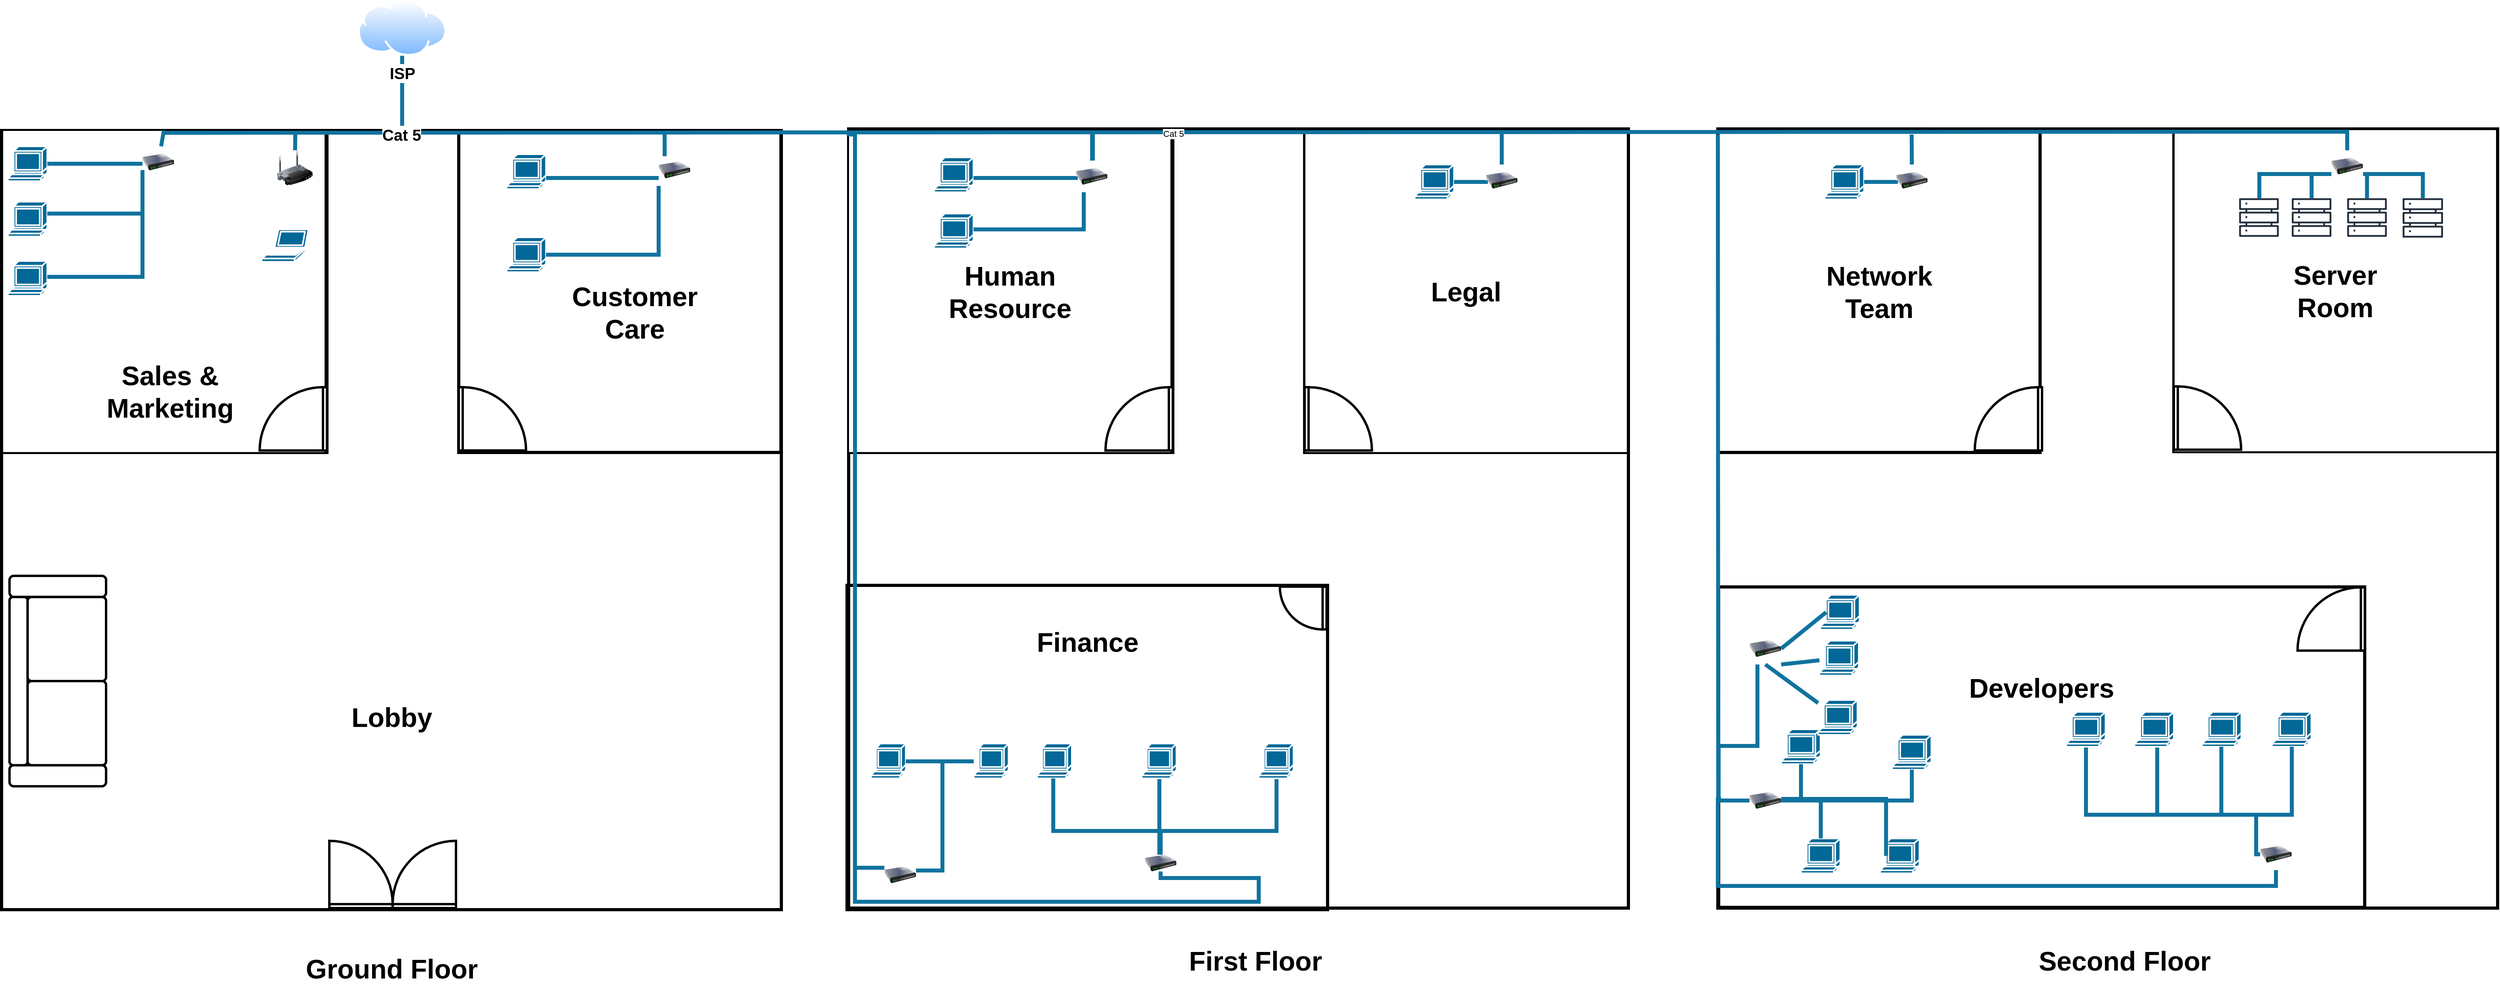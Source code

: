 <mxfile version="24.7.16">
  <diagram name="Page-1" id="4bd5d27a-524c-7e24-5d5f-89a86ee4fca1">
    <mxGraphModel dx="568" dy="-1425" grid="1" gridSize="10" guides="1" tooltips="1" connect="1" arrows="1" fold="1" page="1" pageScale="1" pageWidth="1100" pageHeight="850" background="none" math="0" shadow="0">
      <root>
        <mxCell id="0" />
        <mxCell id="1" parent="0" />
        <mxCell id="ibsxyXEcNVTKywFEW7vz-4" value="" style="whiteSpace=wrap;html=1;aspect=fixed;strokeWidth=4;" parent="1" vertex="1">
          <mxGeometry x="502" y="2035" width="985" height="985" as="geometry" />
        </mxCell>
        <mxCell id="ibsxyXEcNVTKywFEW7vz-26" value="" style="group;strokeWidth=4;strokeColor=default;" parent="1" vertex="1" connectable="0">
          <mxGeometry x="1079.5" y="2035" width="407.5" height="407" as="geometry" />
        </mxCell>
        <mxCell id="ibsxyXEcNVTKywFEW7vz-7" value="" style="whiteSpace=wrap;html=1;aspect=fixed;strokeWidth=4;" parent="ibsxyXEcNVTKywFEW7vz-26" vertex="1">
          <mxGeometry width="407" height="407" as="geometry" />
        </mxCell>
        <mxCell id="ibsxyXEcNVTKywFEW7vz-25" value="" style="verticalLabelPosition=bottom;html=1;verticalAlign=top;align=center;shape=mxgraph.floorplan.doorLeft;aspect=fixed;rotation=-90;strokeWidth=3;" parent="ibsxyXEcNVTKywFEW7vz-26" vertex="1">
          <mxGeometry x="2.5" y="322" width="80" height="85" as="geometry" />
        </mxCell>
        <mxCell id="ibsxyXEcNVTKywFEW7vz-81" value="" style="shape=mxgraph.cisco.computers_and_peripherals.terminal;html=1;pointerEvents=1;dashed=0;fillColor=#036897;strokeColor=#ffffff;strokeWidth=2;verticalLabelPosition=bottom;verticalAlign=top;align=center;outlineConnect=0;" parent="ibsxyXEcNVTKywFEW7vz-26" vertex="1">
          <mxGeometry x="60.5" y="135" width="49.7" height="44" as="geometry" />
        </mxCell>
        <mxCell id="ibsxyXEcNVTKywFEW7vz-82" value="" style="shape=mxgraph.cisco.computers_and_peripherals.terminal;html=1;pointerEvents=1;dashed=0;fillColor=#036897;strokeColor=#ffffff;strokeWidth=2;verticalLabelPosition=bottom;verticalAlign=top;align=center;outlineConnect=0;" parent="ibsxyXEcNVTKywFEW7vz-26" vertex="1">
          <mxGeometry x="60.5" y="30" width="49.7" height="44" as="geometry" />
        </mxCell>
        <mxCell id="ibsxyXEcNVTKywFEW7vz-144" style="edgeStyle=orthogonalEdgeStyle;rounded=0;orthogonalLoop=1;jettySize=auto;html=1;exitX=0.25;exitY=0;exitDx=0;exitDy=0;strokeWidth=5;fillColor=#b1ddf0;strokeColor=#10739e;endArrow=none;endFill=0;entryX=0.639;entryY=0.003;entryDx=0;entryDy=0;entryPerimeter=0;" parent="ibsxyXEcNVTKywFEW7vz-26" source="ibsxyXEcNVTKywFEW7vz-83" target="ibsxyXEcNVTKywFEW7vz-7" edge="1">
          <mxGeometry relative="1" as="geometry">
            <mxPoint x="262.623" y="5" as="targetPoint" />
          </mxGeometry>
        </mxCell>
        <mxCell id="ibsxyXEcNVTKywFEW7vz-145" style="edgeStyle=orthogonalEdgeStyle;rounded=0;orthogonalLoop=1;jettySize=auto;html=1;exitX=0;exitY=0.75;exitDx=0;exitDy=0;endArrow=none;endFill=0;fillColor=#b1ddf0;strokeColor=#10739e;strokeWidth=5;" parent="ibsxyXEcNVTKywFEW7vz-26" source="ibsxyXEcNVTKywFEW7vz-83" target="ibsxyXEcNVTKywFEW7vz-82" edge="1">
          <mxGeometry relative="1" as="geometry">
            <Array as="points">
              <mxPoint x="221" y="60" />
              <mxPoint x="221" y="60" />
            </Array>
          </mxGeometry>
        </mxCell>
        <mxCell id="ibsxyXEcNVTKywFEW7vz-146" style="edgeStyle=orthogonalEdgeStyle;rounded=0;orthogonalLoop=1;jettySize=auto;html=1;exitX=0;exitY=1;exitDx=0;exitDy=0;endArrow=none;endFill=0;fillColor=#b1ddf0;strokeColor=#10739e;strokeWidth=5;" parent="ibsxyXEcNVTKywFEW7vz-26" source="ibsxyXEcNVTKywFEW7vz-83" target="ibsxyXEcNVTKywFEW7vz-81" edge="1">
          <mxGeometry relative="1" as="geometry">
            <Array as="points">
              <mxPoint x="253" y="157" />
            </Array>
          </mxGeometry>
        </mxCell>
        <mxCell id="ibsxyXEcNVTKywFEW7vz-83" value="" style="image;html=1;image=img/lib/clip_art/networking/Switch_128x128.png" parent="ibsxyXEcNVTKywFEW7vz-26" vertex="1">
          <mxGeometry x="252.5" y="30" width="40" height="40" as="geometry" />
        </mxCell>
        <mxCell id="ibsxyXEcNVTKywFEW7vz-24" value="" style="group;strokeWidth=4;strokeColor=default;" parent="1" vertex="1" connectable="0">
          <mxGeometry x="503.5" y="2035" width="409.5" height="407" as="geometry" />
        </mxCell>
        <mxCell id="ibsxyXEcNVTKywFEW7vz-5" value="" style="whiteSpace=wrap;html=1;aspect=fixed;" parent="ibsxyXEcNVTKywFEW7vz-24" vertex="1">
          <mxGeometry width="407" height="407" as="geometry" />
        </mxCell>
        <mxCell id="ibsxyXEcNVTKywFEW7vz-8" value="" style="verticalLabelPosition=bottom;html=1;verticalAlign=top;align=center;shape=mxgraph.floorplan.doorRight;aspect=fixed;rotation=90;strokeWidth=3;" parent="ibsxyXEcNVTKywFEW7vz-24" vertex="1">
          <mxGeometry x="327" y="322" width="80" height="85" as="geometry" />
        </mxCell>
        <mxCell id="ibsxyXEcNVTKywFEW7vz-74" value="" style="image;html=1;image=img/lib/clip_art/networking/Wireless_Router_128x128.png" parent="ibsxyXEcNVTKywFEW7vz-24" vertex="1">
          <mxGeometry x="346.5" y="25" width="45" height="45" as="geometry" />
        </mxCell>
        <mxCell id="ibsxyXEcNVTKywFEW7vz-75" value="" style="shape=mxgraph.cisco.computers_and_peripherals.terminal;html=1;pointerEvents=1;dashed=0;fillColor=#036897;strokeColor=#ffffff;strokeWidth=2;verticalLabelPosition=bottom;verticalAlign=top;align=center;outlineConnect=0;" parent="ibsxyXEcNVTKywFEW7vz-24" vertex="1">
          <mxGeometry x="6.5" y="90" width="49.7" height="44" as="geometry" />
        </mxCell>
        <mxCell id="ibsxyXEcNVTKywFEW7vz-76" value="" style="shape=mxgraph.cisco.computers_and_peripherals.terminal;html=1;pointerEvents=1;dashed=0;fillColor=#036897;strokeColor=#ffffff;strokeWidth=2;verticalLabelPosition=bottom;verticalAlign=top;align=center;outlineConnect=0;" parent="ibsxyXEcNVTKywFEW7vz-24" vertex="1">
          <mxGeometry x="6.5" y="20" width="49.7" height="44" as="geometry" />
        </mxCell>
        <mxCell id="ibsxyXEcNVTKywFEW7vz-77" value="" style="shape=mxgraph.cisco.computers_and_peripherals.terminal;html=1;pointerEvents=1;dashed=0;fillColor=#036897;strokeColor=#ffffff;strokeWidth=2;verticalLabelPosition=bottom;verticalAlign=top;align=center;outlineConnect=0;" parent="ibsxyXEcNVTKywFEW7vz-24" vertex="1">
          <mxGeometry x="6.5" y="165" width="49.7" height="44" as="geometry" />
        </mxCell>
        <mxCell id="ibsxyXEcNVTKywFEW7vz-79" value="" style="shape=mxgraph.cisco.computers_and_peripherals.laptop;html=1;pointerEvents=1;dashed=0;fillColor=#036897;strokeColor=#ffffff;strokeWidth=2;verticalLabelPosition=bottom;verticalAlign=top;align=center;outlineConnect=0;" parent="ibsxyXEcNVTKywFEW7vz-24" vertex="1">
          <mxGeometry x="327.0" y="125" width="60.49" height="41" as="geometry" />
        </mxCell>
        <mxCell id="ibsxyXEcNVTKywFEW7vz-141" style="edgeStyle=orthogonalEdgeStyle;rounded=0;orthogonalLoop=1;jettySize=auto;html=1;endArrow=none;endFill=0;strokeWidth=5;fillColor=#b1ddf0;strokeColor=#10739e;" parent="ibsxyXEcNVTKywFEW7vz-24" source="ibsxyXEcNVTKywFEW7vz-80" target="ibsxyXEcNVTKywFEW7vz-76" edge="1">
          <mxGeometry relative="1" as="geometry">
            <Array as="points">
              <mxPoint x="167" y="42" />
              <mxPoint x="167" y="42" />
            </Array>
          </mxGeometry>
        </mxCell>
        <mxCell id="ibsxyXEcNVTKywFEW7vz-142" style="edgeStyle=orthogonalEdgeStyle;rounded=0;orthogonalLoop=1;jettySize=auto;html=1;exitX=0;exitY=0.75;exitDx=0;exitDy=0;endArrow=none;endFill=0;strokeWidth=5;fillColor=#b1ddf0;strokeColor=#10739e;" parent="ibsxyXEcNVTKywFEW7vz-24" source="ibsxyXEcNVTKywFEW7vz-80" target="ibsxyXEcNVTKywFEW7vz-75" edge="1">
          <mxGeometry relative="1" as="geometry">
            <Array as="points">
              <mxPoint x="177" y="105" />
            </Array>
          </mxGeometry>
        </mxCell>
        <mxCell id="ibsxyXEcNVTKywFEW7vz-143" style="edgeStyle=orthogonalEdgeStyle;rounded=0;orthogonalLoop=1;jettySize=auto;html=1;exitX=0;exitY=1;exitDx=0;exitDy=0;endArrow=none;endFill=0;strokeWidth=5;fillColor=#b1ddf0;strokeColor=#10739e;" parent="ibsxyXEcNVTKywFEW7vz-24" source="ibsxyXEcNVTKywFEW7vz-80" target="ibsxyXEcNVTKywFEW7vz-77" edge="1">
          <mxGeometry relative="1" as="geometry">
            <Array as="points">
              <mxPoint x="177" y="185" />
            </Array>
          </mxGeometry>
        </mxCell>
        <mxCell id="ibsxyXEcNVTKywFEW7vz-80" value="" style="image;html=1;image=img/lib/clip_art/networking/Switch_128x128.png" parent="ibsxyXEcNVTKywFEW7vz-24" vertex="1">
          <mxGeometry x="176.5" y="20" width="40" height="40" as="geometry" />
        </mxCell>
        <mxCell id="ibsxyXEcNVTKywFEW7vz-138" value="" style="endArrow=none;html=1;rounded=0;entryX=0.5;entryY=0;entryDx=0;entryDy=0;fillColor=#b1ddf0;strokeColor=#10739e;strokeWidth=5;" parent="ibsxyXEcNVTKywFEW7vz-24" source="ibsxyXEcNVTKywFEW7vz-80" target="ibsxyXEcNVTKywFEW7vz-5" edge="1">
          <mxGeometry width="50" height="50" relative="1" as="geometry">
            <mxPoint x="206.5" y="85" as="sourcePoint" />
            <mxPoint x="256.5" y="35" as="targetPoint" />
          </mxGeometry>
        </mxCell>
        <mxCell id="ibsxyXEcNVTKywFEW7vz-139" value="" style="endArrow=none;html=1;rounded=0;fillColor=#b1ddf0;strokeColor=#10739e;strokeWidth=5;entryX=0.908;entryY=0.001;entryDx=0;entryDy=0;entryPerimeter=0;" parent="ibsxyXEcNVTKywFEW7vz-24" source="ibsxyXEcNVTKywFEW7vz-74" target="ibsxyXEcNVTKywFEW7vz-5" edge="1">
          <mxGeometry width="50" height="50" relative="1" as="geometry">
            <mxPoint x="365" y="25" as="sourcePoint" />
            <mxPoint x="366.5" y="5" as="targetPoint" />
          </mxGeometry>
        </mxCell>
        <mxCell id="ibsxyXEcNVTKywFEW7vz-16" value="&lt;font style=&quot;font-size: 34px;&quot;&gt;&lt;b&gt;Sales &amp;amp; Marketing&lt;/b&gt;&lt;/font&gt;" style="text;html=1;align=center;verticalAlign=middle;whiteSpace=wrap;rounded=0;" parent="ibsxyXEcNVTKywFEW7vz-24" vertex="1">
          <mxGeometry x="146.5" y="315" width="130" height="30" as="geometry" />
        </mxCell>
        <mxCell id="ibsxyXEcNVTKywFEW7vz-10" value="" style="verticalLabelPosition=bottom;html=1;verticalAlign=top;align=center;shape=mxgraph.floorplan.couch;rotation=-90;strokeWidth=3;" parent="1" vertex="1">
          <mxGeometry x="440" y="2670" width="266" height="122" as="geometry" />
        </mxCell>
        <mxCell id="ibsxyXEcNVTKywFEW7vz-13" value="" style="verticalLabelPosition=bottom;html=1;verticalAlign=top;align=center;shape=mxgraph.floorplan.doorDouble;aspect=fixed;rotation=-180;strokeWidth=3;" parent="1" vertex="1">
          <mxGeometry x="916" y="2933" width="160" height="85" as="geometry" />
        </mxCell>
        <mxCell id="ibsxyXEcNVTKywFEW7vz-14" value="&lt;font style=&quot;font-size: 34px;&quot;&gt;&lt;b&gt;Lobby&lt;/b&gt;&lt;/font&gt;" style="text;html=1;align=center;verticalAlign=middle;whiteSpace=wrap;rounded=0;" parent="1" vertex="1">
          <mxGeometry x="929.5" y="2762" width="130" height="30" as="geometry" />
        </mxCell>
        <mxCell id="ibsxyXEcNVTKywFEW7vz-15" value="&lt;font style=&quot;font-size: 34px;&quot;&gt;&lt;b&gt;Ground Floor&lt;/b&gt;&lt;/font&gt;" style="text;html=1;align=center;verticalAlign=middle;whiteSpace=wrap;rounded=0;" parent="1" vertex="1">
          <mxGeometry x="872.5" y="3080" width="244" height="30" as="geometry" />
        </mxCell>
        <mxCell id="ibsxyXEcNVTKywFEW7vz-17" value="&lt;font style=&quot;font-size: 34px;&quot;&gt;&lt;b&gt;Customer Care&lt;/b&gt;&lt;/font&gt;" style="text;html=1;align=center;verticalAlign=middle;whiteSpace=wrap;rounded=0;" parent="1" vertex="1">
          <mxGeometry x="1237" y="2250" width="130" height="30" as="geometry" />
        </mxCell>
        <mxCell id="ibsxyXEcNVTKywFEW7vz-19" value="" style="whiteSpace=wrap;html=1;aspect=fixed;strokeWidth=4;" parent="1" vertex="1">
          <mxGeometry x="1572" y="2033" width="985" height="985" as="geometry" />
        </mxCell>
        <mxCell id="ibsxyXEcNVTKywFEW7vz-21" value="&lt;font style=&quot;font-size: 34px;&quot;&gt;&lt;b&gt;First Floor&lt;/b&gt;&lt;/font&gt;" style="text;html=1;align=center;verticalAlign=middle;whiteSpace=wrap;rounded=0;" parent="1" vertex="1">
          <mxGeometry x="1964" y="3070" width="244" height="30" as="geometry" />
        </mxCell>
        <mxCell id="ibsxyXEcNVTKywFEW7vz-27" value="" style="group;strokeColor=default;strokeWidth=4;" parent="1" vertex="1" connectable="0">
          <mxGeometry x="2148" y="2035" width="407.5" height="407" as="geometry" />
        </mxCell>
        <mxCell id="ibsxyXEcNVTKywFEW7vz-28" value="" style="whiteSpace=wrap;html=1;aspect=fixed;" parent="ibsxyXEcNVTKywFEW7vz-27" vertex="1">
          <mxGeometry x="0.5" width="407" height="407" as="geometry" />
        </mxCell>
        <mxCell id="ibsxyXEcNVTKywFEW7vz-29" value="" style="verticalLabelPosition=bottom;html=1;verticalAlign=top;align=center;shape=mxgraph.floorplan.doorLeft;aspect=fixed;rotation=-90;strokeWidth=3;" parent="ibsxyXEcNVTKywFEW7vz-27" vertex="1">
          <mxGeometry x="2.5" y="322" width="80" height="85" as="geometry" />
        </mxCell>
        <mxCell id="ibsxyXEcNVTKywFEW7vz-51" value="&lt;font style=&quot;font-size: 34px;&quot;&gt;&lt;b&gt;Legal&lt;/b&gt;&lt;/font&gt;" style="text;html=1;align=center;verticalAlign=middle;whiteSpace=wrap;rounded=0;" parent="ibsxyXEcNVTKywFEW7vz-27" vertex="1">
          <mxGeometry x="139" y="188.5" width="130" height="30" as="geometry" />
        </mxCell>
        <mxCell id="ibsxyXEcNVTKywFEW7vz-89" value="" style="shape=mxgraph.cisco.computers_and_peripherals.terminal;html=1;pointerEvents=1;dashed=0;fillColor=#036897;strokeColor=#ffffff;strokeWidth=2;verticalLabelPosition=bottom;verticalAlign=top;align=center;outlineConnect=0;" parent="ibsxyXEcNVTKywFEW7vz-27" vertex="1">
          <mxGeometry x="139" y="43" width="49.7" height="44" as="geometry" />
        </mxCell>
        <mxCell id="ibsxyXEcNVTKywFEW7vz-156" style="edgeStyle=orthogonalEdgeStyle;rounded=0;orthogonalLoop=1;jettySize=auto;html=1;exitX=0.5;exitY=0;exitDx=0;exitDy=0;endArrow=none;endFill=0;strokeWidth=5;fillColor=#b1ddf0;strokeColor=#10739e;" parent="ibsxyXEcNVTKywFEW7vz-27" source="ibsxyXEcNVTKywFEW7vz-90" target="ibsxyXEcNVTKywFEW7vz-28" edge="1">
          <mxGeometry relative="1" as="geometry">
            <Array as="points">
              <mxPoint x="242" y="15" />
              <mxPoint x="242" y="15" />
            </Array>
          </mxGeometry>
        </mxCell>
        <mxCell id="ibsxyXEcNVTKywFEW7vz-157" style="edgeStyle=orthogonalEdgeStyle;rounded=0;orthogonalLoop=1;jettySize=auto;html=1;exitX=0;exitY=0.5;exitDx=0;exitDy=0;endArrow=none;endFill=0;strokeWidth=5;fillColor=#b1ddf0;strokeColor=#10739e;" parent="ibsxyXEcNVTKywFEW7vz-27" source="ibsxyXEcNVTKywFEW7vz-90" target="ibsxyXEcNVTKywFEW7vz-89" edge="1">
          <mxGeometry relative="1" as="geometry">
            <Array as="points">
              <mxPoint x="229" y="65" />
            </Array>
          </mxGeometry>
        </mxCell>
        <mxCell id="ibsxyXEcNVTKywFEW7vz-90" value="" style="image;html=1;image=img/lib/clip_art/networking/Switch_128x128.png" parent="ibsxyXEcNVTKywFEW7vz-27" vertex="1">
          <mxGeometry x="229" y="43" width="40" height="40" as="geometry" />
        </mxCell>
        <mxCell id="ibsxyXEcNVTKywFEW7vz-30" value="" style="group;strokeColor=default;strokeWidth=4;" parent="1" vertex="1" connectable="0">
          <mxGeometry x="1572" y="2035" width="409.5" height="407" as="geometry" />
        </mxCell>
        <mxCell id="ibsxyXEcNVTKywFEW7vz-31" value="" style="whiteSpace=wrap;html=1;aspect=fixed;" parent="ibsxyXEcNVTKywFEW7vz-30" vertex="1">
          <mxGeometry width="407" height="407" as="geometry" />
        </mxCell>
        <mxCell id="ibsxyXEcNVTKywFEW7vz-32" value="" style="verticalLabelPosition=bottom;html=1;verticalAlign=top;align=center;shape=mxgraph.floorplan.doorRight;aspect=fixed;rotation=90;strokeWidth=3;" parent="ibsxyXEcNVTKywFEW7vz-30" vertex="1">
          <mxGeometry x="327" y="322" width="80" height="85" as="geometry" />
        </mxCell>
        <mxCell id="ibsxyXEcNVTKywFEW7vz-42" value="&lt;font style=&quot;font-size: 34px;&quot;&gt;&lt;b&gt;Human Resource&lt;/b&gt;&lt;/font&gt;" style="text;html=1;align=center;verticalAlign=middle;whiteSpace=wrap;rounded=0;" parent="ibsxyXEcNVTKywFEW7vz-30" vertex="1">
          <mxGeometry x="138.5" y="188.5" width="130" height="30" as="geometry" />
        </mxCell>
        <mxCell id="ibsxyXEcNVTKywFEW7vz-86" value="" style="shape=mxgraph.cisco.computers_and_peripherals.terminal;html=1;pointerEvents=1;dashed=0;fillColor=#036897;strokeColor=#ffffff;strokeWidth=2;verticalLabelPosition=bottom;verticalAlign=top;align=center;outlineConnect=0;" parent="ibsxyXEcNVTKywFEW7vz-30" vertex="1">
          <mxGeometry x="108" y="105" width="49.7" height="44" as="geometry" />
        </mxCell>
        <mxCell id="ibsxyXEcNVTKywFEW7vz-87" value="" style="shape=mxgraph.cisco.computers_and_peripherals.terminal;html=1;pointerEvents=1;dashed=0;fillColor=#036897;strokeColor=#ffffff;strokeWidth=2;verticalLabelPosition=bottom;verticalAlign=top;align=center;outlineConnect=0;" parent="ibsxyXEcNVTKywFEW7vz-30" vertex="1">
          <mxGeometry x="108" y="34" width="49.7" height="44" as="geometry" />
        </mxCell>
        <mxCell id="ibsxyXEcNVTKywFEW7vz-153" style="edgeStyle=orthogonalEdgeStyle;rounded=0;orthogonalLoop=1;jettySize=auto;html=1;endArrow=none;endFill=0;strokeWidth=6;fillColor=#b1ddf0;strokeColor=#10739e;" parent="ibsxyXEcNVTKywFEW7vz-30" source="ibsxyXEcNVTKywFEW7vz-88" edge="1">
          <mxGeometry relative="1" as="geometry">
            <mxPoint x="308" y="5" as="targetPoint" />
            <Array as="points">
              <mxPoint x="308" />
            </Array>
          </mxGeometry>
        </mxCell>
        <mxCell id="ibsxyXEcNVTKywFEW7vz-154" style="edgeStyle=orthogonalEdgeStyle;rounded=0;orthogonalLoop=1;jettySize=auto;html=1;exitX=0;exitY=0.5;exitDx=0;exitDy=0;endArrow=none;endFill=0;strokeWidth=5;fillColor=#b1ddf0;strokeColor=#10739e;" parent="ibsxyXEcNVTKywFEW7vz-30" source="ibsxyXEcNVTKywFEW7vz-88" target="ibsxyXEcNVTKywFEW7vz-87" edge="1">
          <mxGeometry relative="1" as="geometry">
            <Array as="points">
              <mxPoint x="287" y="60" />
            </Array>
          </mxGeometry>
        </mxCell>
        <mxCell id="ibsxyXEcNVTKywFEW7vz-155" style="edgeStyle=orthogonalEdgeStyle;rounded=0;orthogonalLoop=1;jettySize=auto;html=1;exitX=0.25;exitY=1;exitDx=0;exitDy=0;endArrow=none;endFill=0;strokeWidth=5;fillColor=#b1ddf0;strokeColor=#10739e;" parent="ibsxyXEcNVTKywFEW7vz-30" source="ibsxyXEcNVTKywFEW7vz-88" target="ibsxyXEcNVTKywFEW7vz-86" edge="1">
          <mxGeometry relative="1" as="geometry">
            <Array as="points">
              <mxPoint x="297" y="125" />
            </Array>
          </mxGeometry>
        </mxCell>
        <mxCell id="ibsxyXEcNVTKywFEW7vz-88" value="" style="image;html=1;image=img/lib/clip_art/networking/Switch_128x128.png" parent="ibsxyXEcNVTKywFEW7vz-30" vertex="1">
          <mxGeometry x="287" y="38" width="40" height="40" as="geometry" />
        </mxCell>
        <mxCell id="ibsxyXEcNVTKywFEW7vz-39" value="" style="group;rotation=90;strokeWidth=4;strokeColor=default;" parent="1" vertex="1" connectable="0">
          <mxGeometry x="1668.5" y="2511.5" width="410" height="607" as="geometry" />
        </mxCell>
        <mxCell id="ibsxyXEcNVTKywFEW7vz-41" value="" style="verticalLabelPosition=bottom;html=1;verticalAlign=top;align=center;shape=mxgraph.floorplan.doorLeft;aspect=fixed;rotation=90;strokeWidth=3;" parent="ibsxyXEcNVTKywFEW7vz-39" vertex="1">
          <mxGeometry x="451.497" y="98.5" width="54.036" height="57.414" as="geometry" />
        </mxCell>
        <mxCell id="ibsxyXEcNVTKywFEW7vz-52" value="&lt;font style=&quot;font-size: 34px;&quot;&gt;&lt;b&gt;Finance&lt;/b&gt;&lt;/font&gt;" style="text;html=1;align=center;verticalAlign=middle;whiteSpace=wrap;rounded=0;" parent="ibsxyXEcNVTKywFEW7vz-39" vertex="1">
          <mxGeometry x="161.094" y="155.91" width="87.809" height="30" as="geometry" />
        </mxCell>
        <mxCell id="ibsxyXEcNVTKywFEW7vz-91" value="" style="shape=mxgraph.cisco.computers_and_peripherals.terminal;html=1;pointerEvents=1;dashed=0;fillColor=#036897;strokeColor=#ffffff;strokeWidth=2;verticalLabelPosition=bottom;verticalAlign=top;align=center;outlineConnect=0;" parent="ibsxyXEcNVTKywFEW7vz-39" vertex="1">
          <mxGeometry x="141.497" y="298.5" width="44" height="44" as="geometry" />
        </mxCell>
        <mxCell id="ibsxyXEcNVTKywFEW7vz-159" style="edgeStyle=orthogonalEdgeStyle;rounded=0;orthogonalLoop=1;jettySize=auto;html=1;fillColor=#b1ddf0;strokeColor=#10739e;strokeWidth=5;endArrow=none;endFill=0;" parent="ibsxyXEcNVTKywFEW7vz-39" source="ibsxyXEcNVTKywFEW7vz-92" target="ibsxyXEcNVTKywFEW7vz-91" edge="1">
          <mxGeometry relative="1" as="geometry">
            <Array as="points">
              <mxPoint x="298" y="409" />
              <mxPoint x="162" y="409" />
            </Array>
          </mxGeometry>
        </mxCell>
        <mxCell id="ibsxyXEcNVTKywFEW7vz-160" style="edgeStyle=orthogonalEdgeStyle;rounded=0;orthogonalLoop=1;jettySize=auto;html=1;fillColor=#b1ddf0;strokeColor=#10739e;strokeWidth=5;endArrow=none;endFill=0;" parent="ibsxyXEcNVTKywFEW7vz-39" target="ibsxyXEcNVTKywFEW7vz-94" edge="1" source="ibsxyXEcNVTKywFEW7vz-92">
          <mxGeometry relative="1" as="geometry">
            <mxPoint x="284.366" y="479" as="sourcePoint" />
            <Array as="points">
              <mxPoint x="296" y="429" />
              <mxPoint x="296" y="429" />
            </Array>
          </mxGeometry>
        </mxCell>
        <mxCell id="ibsxyXEcNVTKywFEW7vz-161" style="edgeStyle=orthogonalEdgeStyle;rounded=0;orthogonalLoop=1;jettySize=auto;html=1;fillColor=#b1ddf0;strokeColor=#10739e;strokeWidth=5;endArrow=none;endFill=0;" parent="ibsxyXEcNVTKywFEW7vz-39" source="ibsxyXEcNVTKywFEW7vz-92" target="ibsxyXEcNVTKywFEW7vz-95" edge="1">
          <mxGeometry relative="1" as="geometry">
            <Array as="points">
              <mxPoint x="298" y="409" />
              <mxPoint x="444" y="409" />
            </Array>
          </mxGeometry>
        </mxCell>
        <mxCell id="ibsxyXEcNVTKywFEW7vz-92" value="&lt;span style=&quot;color: rgba(0, 0, 0, 0); font-family: monospace; font-size: 0px; text-align: start; background-color: rgb(251, 251, 251);&quot;&gt;%3CmxGraphModel%3E%3Croot%3E%3CmxCell%20id%3D%220%22%2F%3E%3CmxCell%20id%3D%221%22%20parent%3D%220%22%2F%3E%3CmxCell%20id%3D%222%22%20value%3D%22ISP%22%20style%3D%22image%3Baspect%3Dfixed%3Bperimeter%3DellipsePerimeter%3Bhtml%3D1%3Balign%3Dcenter%3Bshadow%3D0%3Bdashed%3D0%3BspacingTop%3D3%3Bimage%3Dimg%2Flib%2Factive_directory%2Finternet_cloud.svg%3B%22%20vertex%3D%221%22%20parent%3D%221%22%3E%3CmxGeometry%20x%3D%22952%22%20y%3D%221870%22%20width%3D%22112%22%20height%3D%2270.56%22%20as%3D%22geometry%22%2F%3E%3C%2FmxCell%3E%3CmxCell%20id%3D%223%22%20style%3D%22edgeStyle%3DorthogonalEdgeStyle%3Brounded%3D0%3BorthogonalLoop%3D1%3BjettySize%3Dauto%3Bhtml%3D1%3BexitX%3D0.5%3BexitY%3D1%3BexitDx%3D0%3BexitDy%3D0%3BendArrow%3Dnone%3BendFill%3D0%3BfillColor%3D%23b1ddf0%3BstrokeColor%3D%2310739e%3BstrokeWidth%3D2%3BentryX%3D0.516%3BentryY%3D0.001%3BentryDx%3D0%3BentryDy%3D0%3BentryPerimeter%3D0%3B%22%20edge%3D%221%22%20source%3D%222%22%20parent%3D%221%22%3E%3CmxGeometry%20relative%3D%221%22%20as%3D%22geometry%22%3E%3CmxPoint%20x%3D%221010%22%20y%3D%222036%22%20as%3D%22targetPoint%22%2F%3E%3CArray%20as%3D%22points%22%3E%3CmxPoint%20x%3D%221008%22%20y%3D%222036%22%2F%3E%3C%2FArray%3E%3C%2FmxGeometry%3E%3C%2FmxCell%3E%3CmxCell%20id%3D%224%22%20value%3D%22%22%20style%3D%22endArrow%3Dnone%3Bhtml%3D1%3Brounded%3D0%3BfillColor%3D%23b1ddf0%3BstrokeColor%3D%2310739e%3BstrokeWidth%3D2%3BexitX%3D0.501%3BexitY%3D0.007%3BexitDx%3D0%3BexitDy%3D0%3BexitPerimeter%3D0%3BentryX%3D0.639%3BentryY%3D0.005%3BentryDx%3D0%3BentryDy%3D0%3BentryPerimeter%3D0%3B%22%20edge%3D%221%22%20parent%3D%221%22%3E%3CmxGeometry%20width%3D%2250%22%20height%3D%2250%22%20relative%3D%221%22%20as%3D%22geometry%22%3E%3CmxPoint%20x%3D%22707%22%20y%3D%222038%22%20as%3D%22sourcePoint%22%2F%3E%3CmxPoint%20x%3D%221340%22%20y%3D%222037%22%20as%3D%22targetPoint%22%2F%3E%3C%2FmxGeometry%3E%3C%2FmxCell%3E%3CmxCell%20id%3D%225%22%20value%3D%22Cat%205%22%20style%3D%22edgeLabel%3Bhtml%3D1%3Balign%3Dcenter%3BverticalAlign%3Dmiddle%3Bresizable%3D0%3Bpoints%3D%5B%5D%3B%22%20vertex%3D%221%22%20connectable%3D%220%22%20parent%3D%224%22%3E%3CmxGeometry%20x%3D%22-0.076%22%20y%3D%22-2%22%20relative%3D%221%22%20as%3D%22geometry%22%3E%3CmxPoint%20as%3D%22offset%22%2F%3E%3C%2FmxGeometry%3E%3C%2FmxCell%3E%3C%2Froot%3E%3C%2FmxGraphModel%3E&lt;/span&gt;" style="image;html=1;image=img/lib/clip_art/networking/Switch_128x128.png;aspect=fixed;imageBackground=none;clipPath=inset(0% 0% 0% 0%);" parent="ibsxyXEcNVTKywFEW7vz-39" vertex="1">
          <mxGeometry x="277.611" y="439" width="40" height="21.27" as="geometry" />
        </mxCell>
        <mxCell id="ibsxyXEcNVTKywFEW7vz-97" value="" style="shape=mxgraph.cisco.computers_and_peripherals.terminal;html=1;pointerEvents=1;dashed=0;fillColor=#036897;strokeColor=#ffffff;strokeWidth=2;verticalLabelPosition=bottom;verticalAlign=top;align=center;outlineConnect=0;" parent="ibsxyXEcNVTKywFEW7vz-39" vertex="1">
          <mxGeometry x="-68.318" y="298.5" width="44" height="44" as="geometry" />
        </mxCell>
        <mxCell id="ibsxyXEcNVTKywFEW7vz-96" value="" style="shape=mxgraph.cisco.computers_and_peripherals.terminal;html=1;pointerEvents=1;dashed=0;fillColor=#036897;strokeColor=#ffffff;strokeWidth=2;verticalLabelPosition=bottom;verticalAlign=top;align=center;outlineConnect=0;" parent="ibsxyXEcNVTKywFEW7vz-39" vertex="1">
          <mxGeometry x="61.498" y="298.5" width="44" height="44" as="geometry" />
        </mxCell>
        <mxCell id="ibsxyXEcNVTKywFEW7vz-95" value="" style="shape=mxgraph.cisco.computers_and_peripherals.terminal;html=1;pointerEvents=1;dashed=0;fillColor=#036897;strokeColor=#ffffff;strokeWidth=2;verticalLabelPosition=bottom;verticalAlign=top;align=center;outlineConnect=0;" parent="ibsxyXEcNVTKywFEW7vz-39" vertex="1">
          <mxGeometry x="421.504" y="298.5" width="44" height="44" as="geometry" />
        </mxCell>
        <mxCell id="ibsxyXEcNVTKywFEW7vz-94" value="" style="shape=mxgraph.cisco.computers_and_peripherals.terminal;html=1;pointerEvents=1;dashed=0;fillColor=#036897;strokeColor=#ffffff;strokeWidth=2;verticalLabelPosition=bottom;verticalAlign=top;align=center;outlineConnect=0;" parent="ibsxyXEcNVTKywFEW7vz-39" vertex="1">
          <mxGeometry x="273.613" y="298.5" width="44" height="44" as="geometry" />
        </mxCell>
        <mxCell id="ibsxyXEcNVTKywFEW7vz-168" style="edgeStyle=orthogonalEdgeStyle;rounded=0;orthogonalLoop=1;jettySize=auto;html=1;endArrow=none;endFill=0;strokeWidth=5;fillColor=#b1ddf0;strokeColor=#10739e;" parent="ibsxyXEcNVTKywFEW7vz-39" source="ibsxyXEcNVTKywFEW7vz-167" target="ibsxyXEcNVTKywFEW7vz-97" edge="1">
          <mxGeometry relative="1" as="geometry">
            <mxPoint x="0.675" y="409" as="targetPoint" />
            <Array as="points">
              <mxPoint x="22" y="459" />
              <mxPoint x="22" y="321" />
            </Array>
          </mxGeometry>
        </mxCell>
        <mxCell id="ibsxyXEcNVTKywFEW7vz-170" style="edgeStyle=orthogonalEdgeStyle;rounded=0;orthogonalLoop=1;jettySize=auto;html=1;endArrow=none;endFill=0;strokeWidth=5;fillColor=#b1ddf0;strokeColor=#10739e;" parent="ibsxyXEcNVTKywFEW7vz-39" source="ibsxyXEcNVTKywFEW7vz-167" target="ibsxyXEcNVTKywFEW7vz-96" edge="1">
          <mxGeometry relative="1" as="geometry">
            <Array as="points">
              <mxPoint x="22" y="459" />
              <mxPoint x="22" y="321" />
            </Array>
          </mxGeometry>
        </mxCell>
        <mxCell id="ibsxyXEcNVTKywFEW7vz-172" style="edgeStyle=orthogonalEdgeStyle;rounded=0;orthogonalLoop=1;jettySize=auto;html=1;strokeWidth=5;fillColor=#b1ddf0;strokeColor=#10739e;endArrow=none;endFill=0;" parent="ibsxyXEcNVTKywFEW7vz-39" source="ibsxyXEcNVTKywFEW7vz-167" edge="1">
          <mxGeometry relative="1" as="geometry">
            <mxPoint x="-88.5" y="455.5" as="targetPoint" />
            <Array as="points">
              <mxPoint x="-71" y="456" />
            </Array>
          </mxGeometry>
        </mxCell>
        <mxCell id="ibsxyXEcNVTKywFEW7vz-167" value="&lt;span style=&quot;color: rgba(0, 0, 0, 0); font-family: monospace; font-size: 0px; text-align: start; background-color: rgb(251, 251, 251);&quot;&gt;%3CmxGraphModel%3E%3Croot%3E%3CmxCell%20id%3D%220%22%2F%3E%3CmxCell%20id%3D%221%22%20parent%3D%220%22%2F%3E%3CmxCell%20id%3D%222%22%20value%3D%22ISP%22%20style%3D%22image%3Baspect%3Dfixed%3Bperimeter%3DellipsePerimeter%3Bhtml%3D1%3Balign%3Dcenter%3Bshadow%3D0%3Bdashed%3D0%3BspacingTop%3D3%3Bimage%3Dimg%2Flib%2Factive_directory%2Finternet_cloud.svg%3B%22%20vertex%3D%221%22%20parent%3D%221%22%3E%3CmxGeometry%20x%3D%22952%22%20y%3D%221870%22%20width%3D%22112%22%20height%3D%2270.56%22%20as%3D%22geometry%22%2F%3E%3C%2FmxCell%3E%3CmxCell%20id%3D%223%22%20style%3D%22edgeStyle%3DorthogonalEdgeStyle%3Brounded%3D0%3BorthogonalLoop%3D1%3BjettySize%3Dauto%3Bhtml%3D1%3BexitX%3D0.5%3BexitY%3D1%3BexitDx%3D0%3BexitDy%3D0%3BendArrow%3Dnone%3BendFill%3D0%3BfillColor%3D%23b1ddf0%3BstrokeColor%3D%2310739e%3BstrokeWidth%3D2%3BentryX%3D0.516%3BentryY%3D0.001%3BentryDx%3D0%3BentryDy%3D0%3BentryPerimeter%3D0%3B%22%20edge%3D%221%22%20source%3D%222%22%20parent%3D%221%22%3E%3CmxGeometry%20relative%3D%221%22%20as%3D%22geometry%22%3E%3CmxPoint%20x%3D%221010%22%20y%3D%222036%22%20as%3D%22targetPoint%22%2F%3E%3CArray%20as%3D%22points%22%3E%3CmxPoint%20x%3D%221008%22%20y%3D%222036%22%2F%3E%3C%2FArray%3E%3C%2FmxGeometry%3E%3C%2FmxCell%3E%3CmxCell%20id%3D%224%22%20value%3D%22%22%20style%3D%22endArrow%3Dnone%3Bhtml%3D1%3Brounded%3D0%3BfillColor%3D%23b1ddf0%3BstrokeColor%3D%2310739e%3BstrokeWidth%3D2%3BexitX%3D0.501%3BexitY%3D0.007%3BexitDx%3D0%3BexitDy%3D0%3BexitPerimeter%3D0%3BentryX%3D0.639%3BentryY%3D0.005%3BentryDx%3D0%3BentryDy%3D0%3BentryPerimeter%3D0%3B%22%20edge%3D%221%22%20parent%3D%221%22%3E%3CmxGeometry%20width%3D%2250%22%20height%3D%2250%22%20relative%3D%221%22%20as%3D%22geometry%22%3E%3CmxPoint%20x%3D%22707%22%20y%3D%222038%22%20as%3D%22sourcePoint%22%2F%3E%3CmxPoint%20x%3D%221340%22%20y%3D%222037%22%20as%3D%22targetPoint%22%2F%3E%3C%2FmxGeometry%3E%3C%2FmxCell%3E%3CmxCell%20id%3D%225%22%20value%3D%22Cat%205%22%20style%3D%22edgeLabel%3Bhtml%3D1%3Balign%3Dcenter%3BverticalAlign%3Dmiddle%3Bresizable%3D0%3Bpoints%3D%5B%5D%3B%22%20vertex%3D%221%22%20connectable%3D%220%22%20parent%3D%224%22%3E%3CmxGeometry%20x%3D%22-0.076%22%20y%3D%22-2%22%20relative%3D%221%22%20as%3D%22geometry%22%3E%3CmxPoint%20as%3D%22offset%22%2F%3E%3C%2FmxGeometry%3E%3C%2FmxCell%3E%3C%2Froot%3E%3C%2FmxGraphModel%3E&lt;/span&gt;" style="image;html=1;image=img/lib/clip_art/networking/Switch_128x128.png;aspect=fixed;" parent="ibsxyXEcNVTKywFEW7vz-39" vertex="1">
          <mxGeometry x="-51.334" y="435" width="40" height="59.21" as="geometry" />
        </mxCell>
        <mxCell id="ibsxyXEcNVTKywFEW7vz-57" value="" style="whiteSpace=wrap;html=1;aspect=fixed;strokeWidth=4;" parent="1" vertex="1">
          <mxGeometry x="2670" y="2033" width="985" height="985" as="geometry" />
        </mxCell>
        <mxCell id="ibsxyXEcNVTKywFEW7vz-58" value="&lt;font style=&quot;font-size: 34px;&quot;&gt;&lt;b&gt;Second Floor&lt;/b&gt;&lt;/font&gt;" style="text;html=1;align=center;verticalAlign=middle;whiteSpace=wrap;rounded=0;" parent="1" vertex="1">
          <mxGeometry x="3062" y="3070" width="244" height="30" as="geometry" />
        </mxCell>
        <mxCell id="ibsxyXEcNVTKywFEW7vz-59" value="" style="group;strokeColor=default;strokeWidth=4;" parent="1" vertex="1" connectable="0">
          <mxGeometry x="3246" y="2034" width="407.5" height="407" as="geometry" />
        </mxCell>
        <mxCell id="ibsxyXEcNVTKywFEW7vz-60" value="" style="whiteSpace=wrap;html=1;aspect=fixed;" parent="ibsxyXEcNVTKywFEW7vz-59" vertex="1">
          <mxGeometry x="0.5" width="407" height="407" as="geometry" />
        </mxCell>
        <mxCell id="ibsxyXEcNVTKywFEW7vz-61" value="" style="verticalLabelPosition=bottom;html=1;verticalAlign=top;align=center;shape=mxgraph.floorplan.doorLeft;aspect=fixed;rotation=-90;strokeWidth=3;" parent="ibsxyXEcNVTKywFEW7vz-59" vertex="1">
          <mxGeometry x="2.5" y="322" width="80" height="85" as="geometry" />
        </mxCell>
        <mxCell id="ibsxyXEcNVTKywFEW7vz-62" value="&lt;font style=&quot;font-size: 34px;&quot;&gt;&lt;b&gt;Server Room&lt;/b&gt;&lt;/font&gt;" style="text;html=1;align=center;verticalAlign=middle;whiteSpace=wrap;rounded=0;" parent="ibsxyXEcNVTKywFEW7vz-59" vertex="1">
          <mxGeometry x="139" y="188.5" width="130" height="30" as="geometry" />
        </mxCell>
        <mxCell id="ibsxyXEcNVTKywFEW7vz-119" value="" style="sketch=0;outlineConnect=0;fontColor=#232F3E;gradientColor=none;fillColor=#232F3D;strokeColor=none;dashed=0;verticalLabelPosition=bottom;verticalAlign=top;align=center;html=1;fontSize=12;fontStyle=0;aspect=fixed;pointerEvents=1;shape=mxgraph.aws4.servers;" parent="ibsxyXEcNVTKywFEW7vz-59" vertex="1">
          <mxGeometry x="82.5" y="86" width="50" height="50" as="geometry" />
        </mxCell>
        <mxCell id="ibsxyXEcNVTKywFEW7vz-121" value="" style="sketch=0;outlineConnect=0;fontColor=#232F3E;gradientColor=none;fillColor=#232F3D;strokeColor=none;dashed=0;verticalLabelPosition=bottom;verticalAlign=top;align=center;html=1;fontSize=12;fontStyle=0;aspect=fixed;pointerEvents=1;shape=mxgraph.aws4.servers;" parent="ibsxyXEcNVTKywFEW7vz-59" vertex="1">
          <mxGeometry x="289" y="86" width="51" height="51" as="geometry" />
        </mxCell>
        <mxCell id="ibsxyXEcNVTKywFEW7vz-122" value="" style="sketch=0;outlineConnect=0;fontColor=#232F3E;gradientColor=none;fillColor=#232F3D;strokeColor=none;dashed=0;verticalLabelPosition=bottom;verticalAlign=top;align=center;html=1;fontSize=12;fontStyle=0;aspect=fixed;pointerEvents=1;shape=mxgraph.aws4.servers;" parent="ibsxyXEcNVTKywFEW7vz-59" vertex="1">
          <mxGeometry x="149" y="86" width="50" height="50" as="geometry" />
        </mxCell>
        <mxCell id="ibsxyXEcNVTKywFEW7vz-123" value="" style="sketch=0;outlineConnect=0;fontColor=#232F3E;gradientColor=none;fillColor=#232F3D;strokeColor=none;dashed=0;verticalLabelPosition=bottom;verticalAlign=top;align=center;html=1;fontSize=12;fontStyle=0;aspect=fixed;pointerEvents=1;shape=mxgraph.aws4.servers;" parent="ibsxyXEcNVTKywFEW7vz-59" vertex="1">
          <mxGeometry x="219" y="86" width="50" height="50" as="geometry" />
        </mxCell>
        <mxCell id="ibsxyXEcNVTKywFEW7vz-174" style="edgeStyle=orthogonalEdgeStyle;rounded=0;orthogonalLoop=1;jettySize=auto;html=1;exitX=0.5;exitY=0;exitDx=0;exitDy=0;endArrow=none;endFill=0;strokeWidth=5;fillColor=#b1ddf0;strokeColor=#10739e;" parent="ibsxyXEcNVTKywFEW7vz-59" source="ibsxyXEcNVTKywFEW7vz-173" target="ibsxyXEcNVTKywFEW7vz-60" edge="1">
          <mxGeometry relative="1" as="geometry">
            <Array as="points">
              <mxPoint x="214" y="36" />
              <mxPoint x="214" y="36" />
            </Array>
          </mxGeometry>
        </mxCell>
        <mxCell id="ibsxyXEcNVTKywFEW7vz-175" style="edgeStyle=orthogonalEdgeStyle;rounded=0;orthogonalLoop=1;jettySize=auto;html=1;endArrow=none;endFill=0;strokeWidth=5;fillColor=#b1ddf0;strokeColor=#10739e;" parent="ibsxyXEcNVTKywFEW7vz-59" source="ibsxyXEcNVTKywFEW7vz-173" target="ibsxyXEcNVTKywFEW7vz-119" edge="1">
          <mxGeometry relative="1" as="geometry">
            <Array as="points">
              <mxPoint x="108" y="56" />
            </Array>
          </mxGeometry>
        </mxCell>
        <mxCell id="ibsxyXEcNVTKywFEW7vz-176" style="edgeStyle=orthogonalEdgeStyle;rounded=0;orthogonalLoop=1;jettySize=auto;html=1;exitX=0;exitY=0.75;exitDx=0;exitDy=0;endArrow=none;endFill=0;strokeWidth=5;fillColor=#b1ddf0;strokeColor=#10739e;" parent="ibsxyXEcNVTKywFEW7vz-59" source="ibsxyXEcNVTKywFEW7vz-173" target="ibsxyXEcNVTKywFEW7vz-122" edge="1">
          <mxGeometry relative="1" as="geometry" />
        </mxCell>
        <mxCell id="ibsxyXEcNVTKywFEW7vz-178" style="edgeStyle=orthogonalEdgeStyle;rounded=0;orthogonalLoop=1;jettySize=auto;html=1;endArrow=none;endFill=0;strokeWidth=5;fillColor=#b1ddf0;strokeColor=#10739e;" parent="ibsxyXEcNVTKywFEW7vz-59" target="ibsxyXEcNVTKywFEW7vz-123" edge="1">
          <mxGeometry relative="1" as="geometry">
            <mxPoint x="244" y="56" as="sourcePoint" />
            <Array as="points">
              <mxPoint x="244" y="66" />
            </Array>
          </mxGeometry>
        </mxCell>
        <mxCell id="ibsxyXEcNVTKywFEW7vz-179" style="edgeStyle=orthogonalEdgeStyle;rounded=0;orthogonalLoop=1;jettySize=auto;html=1;exitX=1;exitY=0.75;exitDx=0;exitDy=0;endArrow=none;endFill=0;strokeWidth=5;fillColor=#b1ddf0;strokeColor=#10739e;" parent="ibsxyXEcNVTKywFEW7vz-59" source="ibsxyXEcNVTKywFEW7vz-173" target="ibsxyXEcNVTKywFEW7vz-121" edge="1">
          <mxGeometry relative="1" as="geometry" />
        </mxCell>
        <mxCell id="ibsxyXEcNVTKywFEW7vz-173" value="" style="image;html=1;image=img/lib/clip_art/networking/Switch_128x128.png" parent="ibsxyXEcNVTKywFEW7vz-59" vertex="1">
          <mxGeometry x="199" y="26" width="40" height="40" as="geometry" />
        </mxCell>
        <mxCell id="ibsxyXEcNVTKywFEW7vz-63" value="" style="group" parent="1" vertex="1" connectable="0">
          <mxGeometry x="2670" y="2035" width="409.5" height="407" as="geometry" />
        </mxCell>
        <mxCell id="ibsxyXEcNVTKywFEW7vz-64" value="" style="whiteSpace=wrap;html=1;aspect=fixed;strokeWidth=4;" parent="ibsxyXEcNVTKywFEW7vz-63" vertex="1">
          <mxGeometry width="407" height="407" as="geometry" />
        </mxCell>
        <mxCell id="ibsxyXEcNVTKywFEW7vz-65" value="" style="verticalLabelPosition=bottom;html=1;verticalAlign=top;align=center;shape=mxgraph.floorplan.doorRight;aspect=fixed;rotation=90;strokeWidth=3;" parent="ibsxyXEcNVTKywFEW7vz-63" vertex="1">
          <mxGeometry x="327" y="322" width="80" height="85" as="geometry" />
        </mxCell>
        <mxCell id="ibsxyXEcNVTKywFEW7vz-66" value="&lt;font style=&quot;font-size: 34px;&quot;&gt;&lt;b&gt;Network Team&lt;/b&gt;&lt;/font&gt;" style="text;html=1;align=center;verticalAlign=middle;whiteSpace=wrap;rounded=0;" parent="ibsxyXEcNVTKywFEW7vz-63" vertex="1">
          <mxGeometry x="138.5" y="188.5" width="130" height="30" as="geometry" />
        </mxCell>
        <mxCell id="ibsxyXEcNVTKywFEW7vz-98" value="" style="shape=mxgraph.cisco.computers_and_peripherals.terminal;html=1;pointerEvents=1;dashed=0;fillColor=#036897;strokeColor=#ffffff;strokeWidth=2;verticalLabelPosition=bottom;verticalAlign=top;align=center;outlineConnect=0;" parent="ibsxyXEcNVTKywFEW7vz-63" vertex="1">
          <mxGeometry x="135" y="43" width="49.7" height="44" as="geometry" />
        </mxCell>
        <mxCell id="ibsxyXEcNVTKywFEW7vz-180" style="edgeStyle=orthogonalEdgeStyle;rounded=0;orthogonalLoop=1;jettySize=auto;html=1;exitX=0.5;exitY=0;exitDx=0;exitDy=0;strokeWidth=5;fillColor=#b1ddf0;strokeColor=#10739e;endArrow=none;endFill=0;" parent="ibsxyXEcNVTKywFEW7vz-63" source="ibsxyXEcNVTKywFEW7vz-99" edge="1">
          <mxGeometry relative="1" as="geometry">
            <mxPoint x="244.814" y="5" as="targetPoint" />
          </mxGeometry>
        </mxCell>
        <mxCell id="ibsxyXEcNVTKywFEW7vz-99" value="" style="image;html=1;image=img/lib/clip_art/networking/Switch_128x128.png" parent="ibsxyXEcNVTKywFEW7vz-63" vertex="1">
          <mxGeometry x="225" y="43" width="40" height="40" as="geometry" />
        </mxCell>
        <mxCell id="ibsxyXEcNVTKywFEW7vz-181" style="edgeStyle=orthogonalEdgeStyle;rounded=0;orthogonalLoop=1;jettySize=auto;html=1;exitX=0;exitY=0.5;exitDx=0;exitDy=0;entryX=1;entryY=0.5;entryDx=0;entryDy=0;entryPerimeter=0;strokeWidth=5;fillColor=#b1ddf0;strokeColor=#10739e;endArrow=none;endFill=0;" parent="ibsxyXEcNVTKywFEW7vz-63" source="ibsxyXEcNVTKywFEW7vz-99" target="ibsxyXEcNVTKywFEW7vz-98" edge="1">
          <mxGeometry relative="1" as="geometry">
            <Array as="points">
              <mxPoint x="225" y="65" />
            </Array>
          </mxGeometry>
        </mxCell>
        <mxCell id="ibsxyXEcNVTKywFEW7vz-68" value="" style="whiteSpace=wrap;html=1;rotation=90;strokeWidth=4;" parent="1" vertex="1">
          <mxGeometry x="2876.49" y="2406.54" width="405.12" height="816.07" as="geometry" />
        </mxCell>
        <mxCell id="ibsxyXEcNVTKywFEW7vz-70" value="&lt;font style=&quot;font-size: 34px;&quot;&gt;&lt;b&gt;Developers&lt;/b&gt;&lt;/font&gt;" style="text;html=1;align=center;verticalAlign=middle;whiteSpace=wrap;rounded=0;" parent="1" vertex="1">
          <mxGeometry x="3014.05" y="2725" width="130" height="30" as="geometry" />
        </mxCell>
        <mxCell id="ibsxyXEcNVTKywFEW7vz-101" value="" style="shape=mxgraph.cisco.computers_and_peripherals.terminal;html=1;pointerEvents=1;dashed=0;fillColor=#036897;strokeColor=#ffffff;strokeWidth=2;verticalLabelPosition=bottom;verticalAlign=top;align=center;outlineConnect=0;" parent="1" vertex="1">
          <mxGeometry x="3281.61" y="2770" width="49.7" height="44" as="geometry" />
        </mxCell>
        <mxCell id="ibsxyXEcNVTKywFEW7vz-202" style="edgeStyle=orthogonalEdgeStyle;rounded=0;orthogonalLoop=1;jettySize=auto;html=1;endArrow=none;endFill=0;fillColor=#b1ddf0;strokeColor=#10739e;strokeWidth=5;" parent="1" source="ibsxyXEcNVTKywFEW7vz-102" target="ibsxyXEcNVTKywFEW7vz-104" edge="1">
          <mxGeometry relative="1" as="geometry">
            <Array as="points">
              <mxPoint x="3350" y="2950" />
              <mxPoint x="3350" y="2900" />
              <mxPoint x="3135" y="2900" />
            </Array>
          </mxGeometry>
        </mxCell>
        <mxCell id="ibsxyXEcNVTKywFEW7vz-205" style="edgeStyle=orthogonalEdgeStyle;rounded=0;orthogonalLoop=1;jettySize=auto;html=1;endArrow=none;endFill=0;fillColor=#b1ddf0;strokeColor=#10739e;strokeWidth=5;" parent="1" source="ibsxyXEcNVTKywFEW7vz-102" target="ibsxyXEcNVTKywFEW7vz-103" edge="1">
          <mxGeometry relative="1" as="geometry">
            <Array as="points">
              <mxPoint x="3350" y="2950" />
              <mxPoint x="3350" y="2900" />
              <mxPoint x="3225" y="2900" />
            </Array>
          </mxGeometry>
        </mxCell>
        <mxCell id="ibsxyXEcNVTKywFEW7vz-102" value="&lt;span style=&quot;color: rgba(0, 0, 0, 0); font-family: monospace; font-size: 0px; text-align: start; background-color: rgb(251, 251, 251);&quot;&gt;%3CmxGraphModel%3E%3Croot%3E%3CmxCell%20id%3D%220%22%2F%3E%3CmxCell%20id%3D%221%22%20parent%3D%220%22%2F%3E%3CmxCell%20id%3D%222%22%20value%3D%22%22%20style%3D%22shape%3Dmxgraph.cisco.computers_and_peripherals.terminal%3Bhtml%3D1%3BpointerEvents%3D1%3Bdashed%3D0%3BfillColor%3D%23036897%3BstrokeColor%3D%23ffffff%3BstrokeWidth%3D2%3BverticalLabelPosition%3Dbottom%3BverticalAlign%3Dtop%3Balign%3Dcenter%3BoutlineConnect%3D0%3B%22%20vertex%3D%221%22%20parent%3D%221%22%3E%3CmxGeometry%20x%3D%223150%22%20y%3D%222930%22%20width%3D%2249.7%22%20height%3D%2244%22%20as%3D%22geometry%22%2F%3E%3C%2FmxCell%3E%3C%2Froot%3E%3C%2FmxGraphModel%3E&lt;/span&gt;" style="image;html=1;image=img/lib/clip_art/networking/Switch_128x128.png" parent="1" vertex="1">
          <mxGeometry x="3355" y="2930" width="40" height="40" as="geometry" />
        </mxCell>
        <mxCell id="ibsxyXEcNVTKywFEW7vz-103" value="" style="shape=mxgraph.cisco.computers_and_peripherals.terminal;html=1;pointerEvents=1;dashed=0;fillColor=#036897;strokeColor=#ffffff;strokeWidth=2;verticalLabelPosition=bottom;verticalAlign=top;align=center;outlineConnect=0;" parent="1" vertex="1">
          <mxGeometry x="3196.3" y="2770" width="49.7" height="44" as="geometry" />
        </mxCell>
        <mxCell id="ibsxyXEcNVTKywFEW7vz-104" value="" style="shape=mxgraph.cisco.computers_and_peripherals.terminal;html=1;pointerEvents=1;dashed=0;fillColor=#036897;strokeColor=#ffffff;strokeWidth=2;verticalLabelPosition=bottom;verticalAlign=top;align=center;outlineConnect=0;" parent="1" vertex="1">
          <mxGeometry x="3110" y="2770" width="49.7" height="44" as="geometry" />
        </mxCell>
        <mxCell id="ibsxyXEcNVTKywFEW7vz-105" value="" style="shape=mxgraph.cisco.computers_and_peripherals.terminal;html=1;pointerEvents=1;dashed=0;fillColor=#036897;strokeColor=#ffffff;strokeWidth=2;verticalLabelPosition=bottom;verticalAlign=top;align=center;outlineConnect=0;" parent="1" vertex="1">
          <mxGeometry x="3370" y="2770" width="49.7" height="44" as="geometry" />
        </mxCell>
        <mxCell id="ibsxyXEcNVTKywFEW7vz-106" value="" style="shape=mxgraph.cisco.computers_and_peripherals.terminal;html=1;pointerEvents=1;dashed=0;fillColor=#036897;strokeColor=#ffffff;strokeWidth=2;verticalLabelPosition=bottom;verticalAlign=top;align=center;outlineConnect=0;" parent="1" vertex="1">
          <mxGeometry x="2875" y="2930" width="49.7" height="44" as="geometry" />
        </mxCell>
        <mxCell id="ibsxyXEcNVTKywFEW7vz-107" value="" style="shape=mxgraph.cisco.computers_and_peripherals.terminal;html=1;pointerEvents=1;dashed=0;fillColor=#036897;strokeColor=#ffffff;strokeWidth=2;verticalLabelPosition=bottom;verticalAlign=top;align=center;outlineConnect=0;" parent="1" vertex="1">
          <mxGeometry x="2775" y="2930" width="49.7" height="44" as="geometry" />
        </mxCell>
        <mxCell id="ibsxyXEcNVTKywFEW7vz-108" value="" style="shape=mxgraph.cisco.computers_and_peripherals.terminal;html=1;pointerEvents=1;dashed=0;fillColor=#036897;strokeColor=#ffffff;strokeWidth=2;verticalLabelPosition=bottom;verticalAlign=top;align=center;outlineConnect=0;" parent="1" vertex="1">
          <mxGeometry x="2750" y="2792" width="49.7" height="44" as="geometry" />
        </mxCell>
        <mxCell id="ibsxyXEcNVTKywFEW7vz-109" value="" style="shape=mxgraph.cisco.computers_and_peripherals.terminal;html=1;pointerEvents=1;dashed=0;fillColor=#036897;strokeColor=#ffffff;strokeWidth=2;verticalLabelPosition=bottom;verticalAlign=top;align=center;outlineConnect=0;" parent="1" vertex="1">
          <mxGeometry x="2796.65" y="2755" width="49.7" height="44" as="geometry" />
        </mxCell>
        <mxCell id="ibsxyXEcNVTKywFEW7vz-110" value="" style="shape=mxgraph.cisco.computers_and_peripherals.terminal;html=1;pointerEvents=1;dashed=0;fillColor=#036897;strokeColor=#ffffff;strokeWidth=2;verticalLabelPosition=bottom;verticalAlign=top;align=center;outlineConnect=0;" parent="1" vertex="1">
          <mxGeometry x="2890" y="2799" width="49.7" height="44" as="geometry" />
        </mxCell>
        <mxCell id="ibsxyXEcNVTKywFEW7vz-111" value="" style="shape=mxgraph.cisco.computers_and_peripherals.terminal;html=1;pointerEvents=1;dashed=0;fillColor=#036897;strokeColor=#ffffff;strokeWidth=2;verticalLabelPosition=bottom;verticalAlign=top;align=center;outlineConnect=0;" parent="1" vertex="1">
          <mxGeometry x="2799.3" y="2622" width="49.7" height="44" as="geometry" />
        </mxCell>
        <mxCell id="ibsxyXEcNVTKywFEW7vz-112" value="" style="shape=mxgraph.cisco.computers_and_peripherals.terminal;html=1;pointerEvents=1;dashed=0;fillColor=#036897;strokeColor=#ffffff;strokeWidth=2;verticalLabelPosition=bottom;verticalAlign=top;align=center;outlineConnect=0;" parent="1" vertex="1">
          <mxGeometry x="2798.3" y="2680" width="49.7" height="44" as="geometry" />
        </mxCell>
        <mxCell id="ibsxyXEcNVTKywFEW7vz-184" style="edgeStyle=orthogonalEdgeStyle;rounded=0;orthogonalLoop=1;jettySize=auto;html=1;strokeWidth=5;endArrow=none;endFill=0;fillColor=#b1ddf0;strokeColor=#10739e;" parent="1" source="ibsxyXEcNVTKywFEW7vz-116" edge="1">
          <mxGeometry relative="1" as="geometry">
            <mxPoint x="2670" y="2880" as="targetPoint" />
            <Array as="points">
              <mxPoint x="2720" y="2813" />
              <mxPoint x="2671" y="2813" />
              <mxPoint x="2671" y="2880" />
            </Array>
          </mxGeometry>
        </mxCell>
        <mxCell id="ibsxyXEcNVTKywFEW7vz-196" style="rounded=0;orthogonalLoop=1;jettySize=auto;html=1;exitX=1;exitY=1;exitDx=0;exitDy=0;endArrow=none;endFill=0;fillColor=#b1ddf0;strokeColor=#10739e;strokeWidth=5;" parent="1" source="ibsxyXEcNVTKywFEW7vz-116" target="ibsxyXEcNVTKywFEW7vz-112" edge="1">
          <mxGeometry relative="1" as="geometry" />
        </mxCell>
        <mxCell id="ibsxyXEcNVTKywFEW7vz-197" style="rounded=0;orthogonalLoop=1;jettySize=auto;html=1;exitX=0.5;exitY=1;exitDx=0;exitDy=0;endArrow=none;endFill=0;fillColor=#b1ddf0;strokeColor=#10739e;strokeWidth=5;" parent="1" source="ibsxyXEcNVTKywFEW7vz-116" target="ibsxyXEcNVTKywFEW7vz-109" edge="1">
          <mxGeometry relative="1" as="geometry" />
        </mxCell>
        <mxCell id="ibsxyXEcNVTKywFEW7vz-116" value="&lt;span style=&quot;color: rgba(0, 0, 0, 0); font-family: monospace; font-size: 0px; text-align: start; background-color: rgb(251, 251, 251);&quot;&gt;%3CmxGraphModel%3E%3Croot%3E%3CmxCell%20id%3D%220%22%2F%3E%3CmxCell%20id%3D%221%22%20parent%3D%220%22%2F%3E%3CmxCell%20id%3D%222%22%20value%3D%22%22%20style%3D%22shape%3Dmxgraph.cisco.computers_and_peripherals.terminal%3Bhtml%3D1%3BpointerEvents%3D1%3Bdashed%3D0%3BfillColor%3D%23036897%3BstrokeColor%3D%23ffffff%3BstrokeWidth%3D2%3BverticalLabelPosition%3Dbottom%3BverticalAlign%3Dtop%3Balign%3Dcenter%3BoutlineConnect%3D0%3B%22%20vertex%3D%221%22%20parent%3D%221%22%3E%3CmxGeometry%20x%3D%223150%22%20y%3D%222930%22%20width%3D%2249.7%22%20height%3D%2244%22%20as%3D%22geometry%22%2F%3E%3C%2FmxCell%3E%3C%2Froot%3E%3C%2FmxGraphModel%3E&lt;/span&gt;" style="image;html=1;image=img/lib/clip_art/networking/Switch_128x128.png" parent="1" vertex="1">
          <mxGeometry x="2710" y="2670" width="40" height="40" as="geometry" />
        </mxCell>
        <mxCell id="ibsxyXEcNVTKywFEW7vz-182" style="edgeStyle=orthogonalEdgeStyle;rounded=0;orthogonalLoop=1;jettySize=auto;html=1;exitX=0;exitY=0.5;exitDx=0;exitDy=0;strokeWidth=5;endArrow=none;endFill=0;fillColor=#b1ddf0;strokeColor=#10739e;" parent="1" source="ibsxyXEcNVTKywFEW7vz-117" edge="1">
          <mxGeometry relative="1" as="geometry">
            <mxPoint x="2670" y="2040" as="targetPoint" />
          </mxGeometry>
        </mxCell>
        <mxCell id="ibsxyXEcNVTKywFEW7vz-198" style="edgeStyle=orthogonalEdgeStyle;rounded=0;orthogonalLoop=1;jettySize=auto;html=1;endArrow=none;endFill=0;strokeWidth=5;fillColor=#b1ddf0;strokeColor=#10739e;" parent="1" source="ibsxyXEcNVTKywFEW7vz-117" target="ibsxyXEcNVTKywFEW7vz-108" edge="1">
          <mxGeometry relative="1" as="geometry">
            <Array as="points">
              <mxPoint x="2775" y="2882" />
            </Array>
          </mxGeometry>
        </mxCell>
        <mxCell id="ibsxyXEcNVTKywFEW7vz-199" style="rounded=0;orthogonalLoop=1;jettySize=auto;html=1;endArrow=none;endFill=0;strokeWidth=5;fillColor=#b1ddf0;strokeColor=#10739e;edgeStyle=orthogonalEdgeStyle;" parent="1" source="ibsxyXEcNVTKywFEW7vz-117" target="ibsxyXEcNVTKywFEW7vz-107" edge="1">
          <mxGeometry relative="1" as="geometry">
            <Array as="points">
              <mxPoint x="2780" y="2882" />
              <mxPoint x="2780" y="2880" />
              <mxPoint x="2800" y="2880" />
            </Array>
          </mxGeometry>
        </mxCell>
        <mxCell id="ibsxyXEcNVTKywFEW7vz-200" style="rounded=0;orthogonalLoop=1;jettySize=auto;html=1;endArrow=none;endFill=0;strokeWidth=5;fillColor=#b1ddf0;strokeColor=#10739e;edgeStyle=orthogonalEdgeStyle;" parent="1" source="ibsxyXEcNVTKywFEW7vz-117" target="ibsxyXEcNVTKywFEW7vz-110" edge="1">
          <mxGeometry relative="1" as="geometry">
            <Array as="points">
              <mxPoint x="2915" y="2882" />
            </Array>
          </mxGeometry>
        </mxCell>
        <mxCell id="ibsxyXEcNVTKywFEW7vz-117" value="&lt;span style=&quot;color: rgba(0, 0, 0, 0); font-family: monospace; font-size: 0px; text-align: start; background-color: rgb(251, 251, 251);&quot;&gt;%3CmxGraphModel%3E%3Croot%3E%3CmxCell%20id%3D%220%22%2F%3E%3CmxCell%20id%3D%221%22%20parent%3D%220%22%2F%3E%3CmxCell%20id%3D%222%22%20value%3D%22%22%20style%3D%22shape%3Dmxgraph.cisco.computers_and_peripherals.terminal%3Bhtml%3D1%3BpointerEvents%3D1%3Bdashed%3D0%3BfillColor%3D%23036897%3BstrokeColor%3D%23ffffff%3BstrokeWidth%3D2%3BverticalLabelPosition%3Dbottom%3BverticalAlign%3Dtop%3Balign%3Dcenter%3BoutlineConnect%3D0%3B%22%20vertex%3D%221%22%20parent%3D%221%22%3E%3CmxGeometry%20x%3D%223150%22%20y%3D%222930%22%20width%3D%2249.7%22%20height%3D%2244%22%20as%3D%22geometry%22%2F%3E%3C%2FmxCell%3E%3C%2Froot%3E%3C%2FmxGraphModel%3E&lt;/span&gt;" style="image;html=1;image=img/lib/clip_art/networking/Switch_128x128.png" parent="1" vertex="1">
          <mxGeometry x="2710" y="2862" width="40" height="40" as="geometry" />
        </mxCell>
        <mxCell id="ibsxyXEcNVTKywFEW7vz-133" style="edgeStyle=orthogonalEdgeStyle;rounded=0;orthogonalLoop=1;jettySize=auto;html=1;exitX=0.5;exitY=1;exitDx=0;exitDy=0;endArrow=none;endFill=0;fillColor=#b1ddf0;strokeColor=#10739e;strokeWidth=5;entryX=0.516;entryY=0.001;entryDx=0;entryDy=0;entryPerimeter=0;" parent="1" source="ibsxyXEcNVTKywFEW7vz-124" target="ibsxyXEcNVTKywFEW7vz-4" edge="1">
          <mxGeometry relative="1" as="geometry">
            <mxPoint x="1010" y="2030" as="targetPoint" />
            <Array as="points">
              <mxPoint x="1008" y="2036" />
            </Array>
          </mxGeometry>
        </mxCell>
        <mxCell id="ibsxyXEcNVTKywFEW7vz-135" value="" style="endArrow=none;html=1;rounded=0;fillColor=#b1ddf0;strokeColor=#10739e;strokeWidth=5;exitX=0.501;exitY=0.007;exitDx=0;exitDy=0;exitPerimeter=0;entryX=0.536;entryY=0.006;entryDx=0;entryDy=0;entryPerimeter=0;" parent="1" source="ibsxyXEcNVTKywFEW7vz-5" target="ibsxyXEcNVTKywFEW7vz-60" edge="1">
          <mxGeometry width="50" height="50" relative="1" as="geometry">
            <mxPoint x="700" y="2040" as="sourcePoint" />
            <mxPoint x="3470" y="2038" as="targetPoint" />
          </mxGeometry>
        </mxCell>
        <mxCell id="ibsxyXEcNVTKywFEW7vz-148" value="Cat 5" style="edgeLabel;html=1;align=center;verticalAlign=middle;resizable=0;points=[];" parent="ibsxyXEcNVTKywFEW7vz-135" vertex="1" connectable="0">
          <mxGeometry x="-0.076" y="-2" relative="1" as="geometry">
            <mxPoint as="offset" />
          </mxGeometry>
        </mxCell>
        <mxCell id="ibsxyXEcNVTKywFEW7vz-206" value="Cat 5" style="edgeLabel;html=1;align=center;verticalAlign=middle;resizable=0;points=[];fontStyle=1;fontSize=20;" parent="ibsxyXEcNVTKywFEW7vz-135" vertex="1" connectable="0">
          <mxGeometry x="-0.783" y="-2" relative="1" as="geometry">
            <mxPoint as="offset" />
          </mxGeometry>
        </mxCell>
        <mxCell id="ibsxyXEcNVTKywFEW7vz-158" style="edgeStyle=orthogonalEdgeStyle;rounded=0;orthogonalLoop=1;jettySize=auto;html=1;entryX=0;entryY=0;entryDx=0;entryDy=0;endArrow=none;endFill=0;strokeWidth=5;fillColor=#b1ddf0;strokeColor=#10739e;" parent="1" source="ibsxyXEcNVTKywFEW7vz-92" target="ibsxyXEcNVTKywFEW7vz-31" edge="1">
          <mxGeometry relative="1" as="geometry">
            <Array as="points">
              <mxPoint x="2090" y="2980" />
              <mxPoint x="2090" y="3010" />
              <mxPoint x="1580" y="3010" />
              <mxPoint x="1580" y="2040" />
              <mxPoint x="1572" y="2040" />
            </Array>
          </mxGeometry>
        </mxCell>
        <mxCell id="ibsxyXEcNVTKywFEW7vz-183" style="edgeStyle=orthogonalEdgeStyle;rounded=0;orthogonalLoop=1;jettySize=auto;html=1;exitX=0.5;exitY=1;exitDx=0;exitDy=0;strokeWidth=5;endArrow=none;endFill=0;fillColor=#b1ddf0;strokeColor=#10739e;" parent="1" source="ibsxyXEcNVTKywFEW7vz-102" edge="1">
          <mxGeometry relative="1" as="geometry">
            <mxPoint x="2670" y="2880" as="targetPoint" />
            <Array as="points">
              <mxPoint x="3375" y="2990" />
              <mxPoint x="2670" y="2990" />
              <mxPoint x="2670" y="2880" />
              <mxPoint x="2674" y="2880" />
            </Array>
          </mxGeometry>
        </mxCell>
        <mxCell id="ibsxyXEcNVTKywFEW7vz-194" value="" style="verticalLabelPosition=bottom;html=1;verticalAlign=top;align=center;shape=mxgraph.floorplan.doorRight;aspect=fixed;rotation=90;strokeWidth=3;" parent="1" vertex="1">
          <mxGeometry x="3404.75" y="2610" width="80" height="85" as="geometry" />
        </mxCell>
        <mxCell id="ibsxyXEcNVTKywFEW7vz-195" style="rounded=0;orthogonalLoop=1;jettySize=auto;html=1;exitX=1;exitY=0.5;exitDx=0;exitDy=0;entryX=0.15;entryY=0.5;entryDx=0;entryDy=0;entryPerimeter=0;endArrow=none;endFill=0;fillColor=#b1ddf0;strokeColor=#10739e;strokeWidth=5;" parent="1" source="ibsxyXEcNVTKywFEW7vz-116" target="ibsxyXEcNVTKywFEW7vz-111" edge="1">
          <mxGeometry relative="1" as="geometry" />
        </mxCell>
        <mxCell id="ibsxyXEcNVTKywFEW7vz-201" style="rounded=0;orthogonalLoop=1;jettySize=auto;html=1;entryX=0.15;entryY=0.5;entryDx=0;entryDy=0;entryPerimeter=0;endArrow=none;endFill=0;strokeWidth=5;fillColor=#b1ddf0;strokeColor=#10739e;edgeStyle=orthogonalEdgeStyle;" parent="1" source="ibsxyXEcNVTKywFEW7vz-117" target="ibsxyXEcNVTKywFEW7vz-106" edge="1">
          <mxGeometry relative="1" as="geometry">
            <Array as="points">
              <mxPoint x="2883" y="2880" />
            </Array>
          </mxGeometry>
        </mxCell>
        <mxCell id="ibsxyXEcNVTKywFEW7vz-203" style="edgeStyle=orthogonalEdgeStyle;rounded=0;orthogonalLoop=1;jettySize=auto;html=1;endArrow=none;endFill=0;fillColor=#b1ddf0;strokeColor=#10739e;strokeWidth=5;" parent="1" target="ibsxyXEcNVTKywFEW7vz-105" edge="1" source="ibsxyXEcNVTKywFEW7vz-102">
          <mxGeometry relative="1" as="geometry">
            <mxPoint x="3380" y="2930" as="sourcePoint" />
            <Array as="points">
              <mxPoint x="3350" y="2950" />
              <mxPoint x="3350" y="2900" />
              <mxPoint x="3395" y="2900" />
            </Array>
          </mxGeometry>
        </mxCell>
        <mxCell id="ibsxyXEcNVTKywFEW7vz-204" style="edgeStyle=orthogonalEdgeStyle;rounded=0;orthogonalLoop=1;jettySize=auto;html=1;endArrow=none;endFill=0;fillColor=#b1ddf0;strokeColor=#10739e;strokeWidth=5;" parent="1" edge="1" source="ibsxyXEcNVTKywFEW7vz-102">
          <mxGeometry relative="1" as="geometry">
            <mxPoint x="3334" y="2950" as="sourcePoint" />
            <Array as="points">
              <mxPoint x="3350" y="2950" />
              <mxPoint x="3350" y="2900" />
              <mxPoint x="3306" y="2900" />
            </Array>
            <mxPoint x="3306.0" y="2814" as="targetPoint" />
          </mxGeometry>
        </mxCell>
        <mxCell id="ibsxyXEcNVTKywFEW7vz-124" value="ISP" style="image;aspect=fixed;perimeter=ellipsePerimeter;html=1;align=center;shadow=0;dashed=0;spacingTop=3;image=img/lib/active_directory/internet_cloud.svg;fontStyle=1;fontSize=20;" parent="1" vertex="1">
          <mxGeometry x="952" y="1870" width="112" height="70.56" as="geometry" />
        </mxCell>
      </root>
    </mxGraphModel>
  </diagram>
</mxfile>
